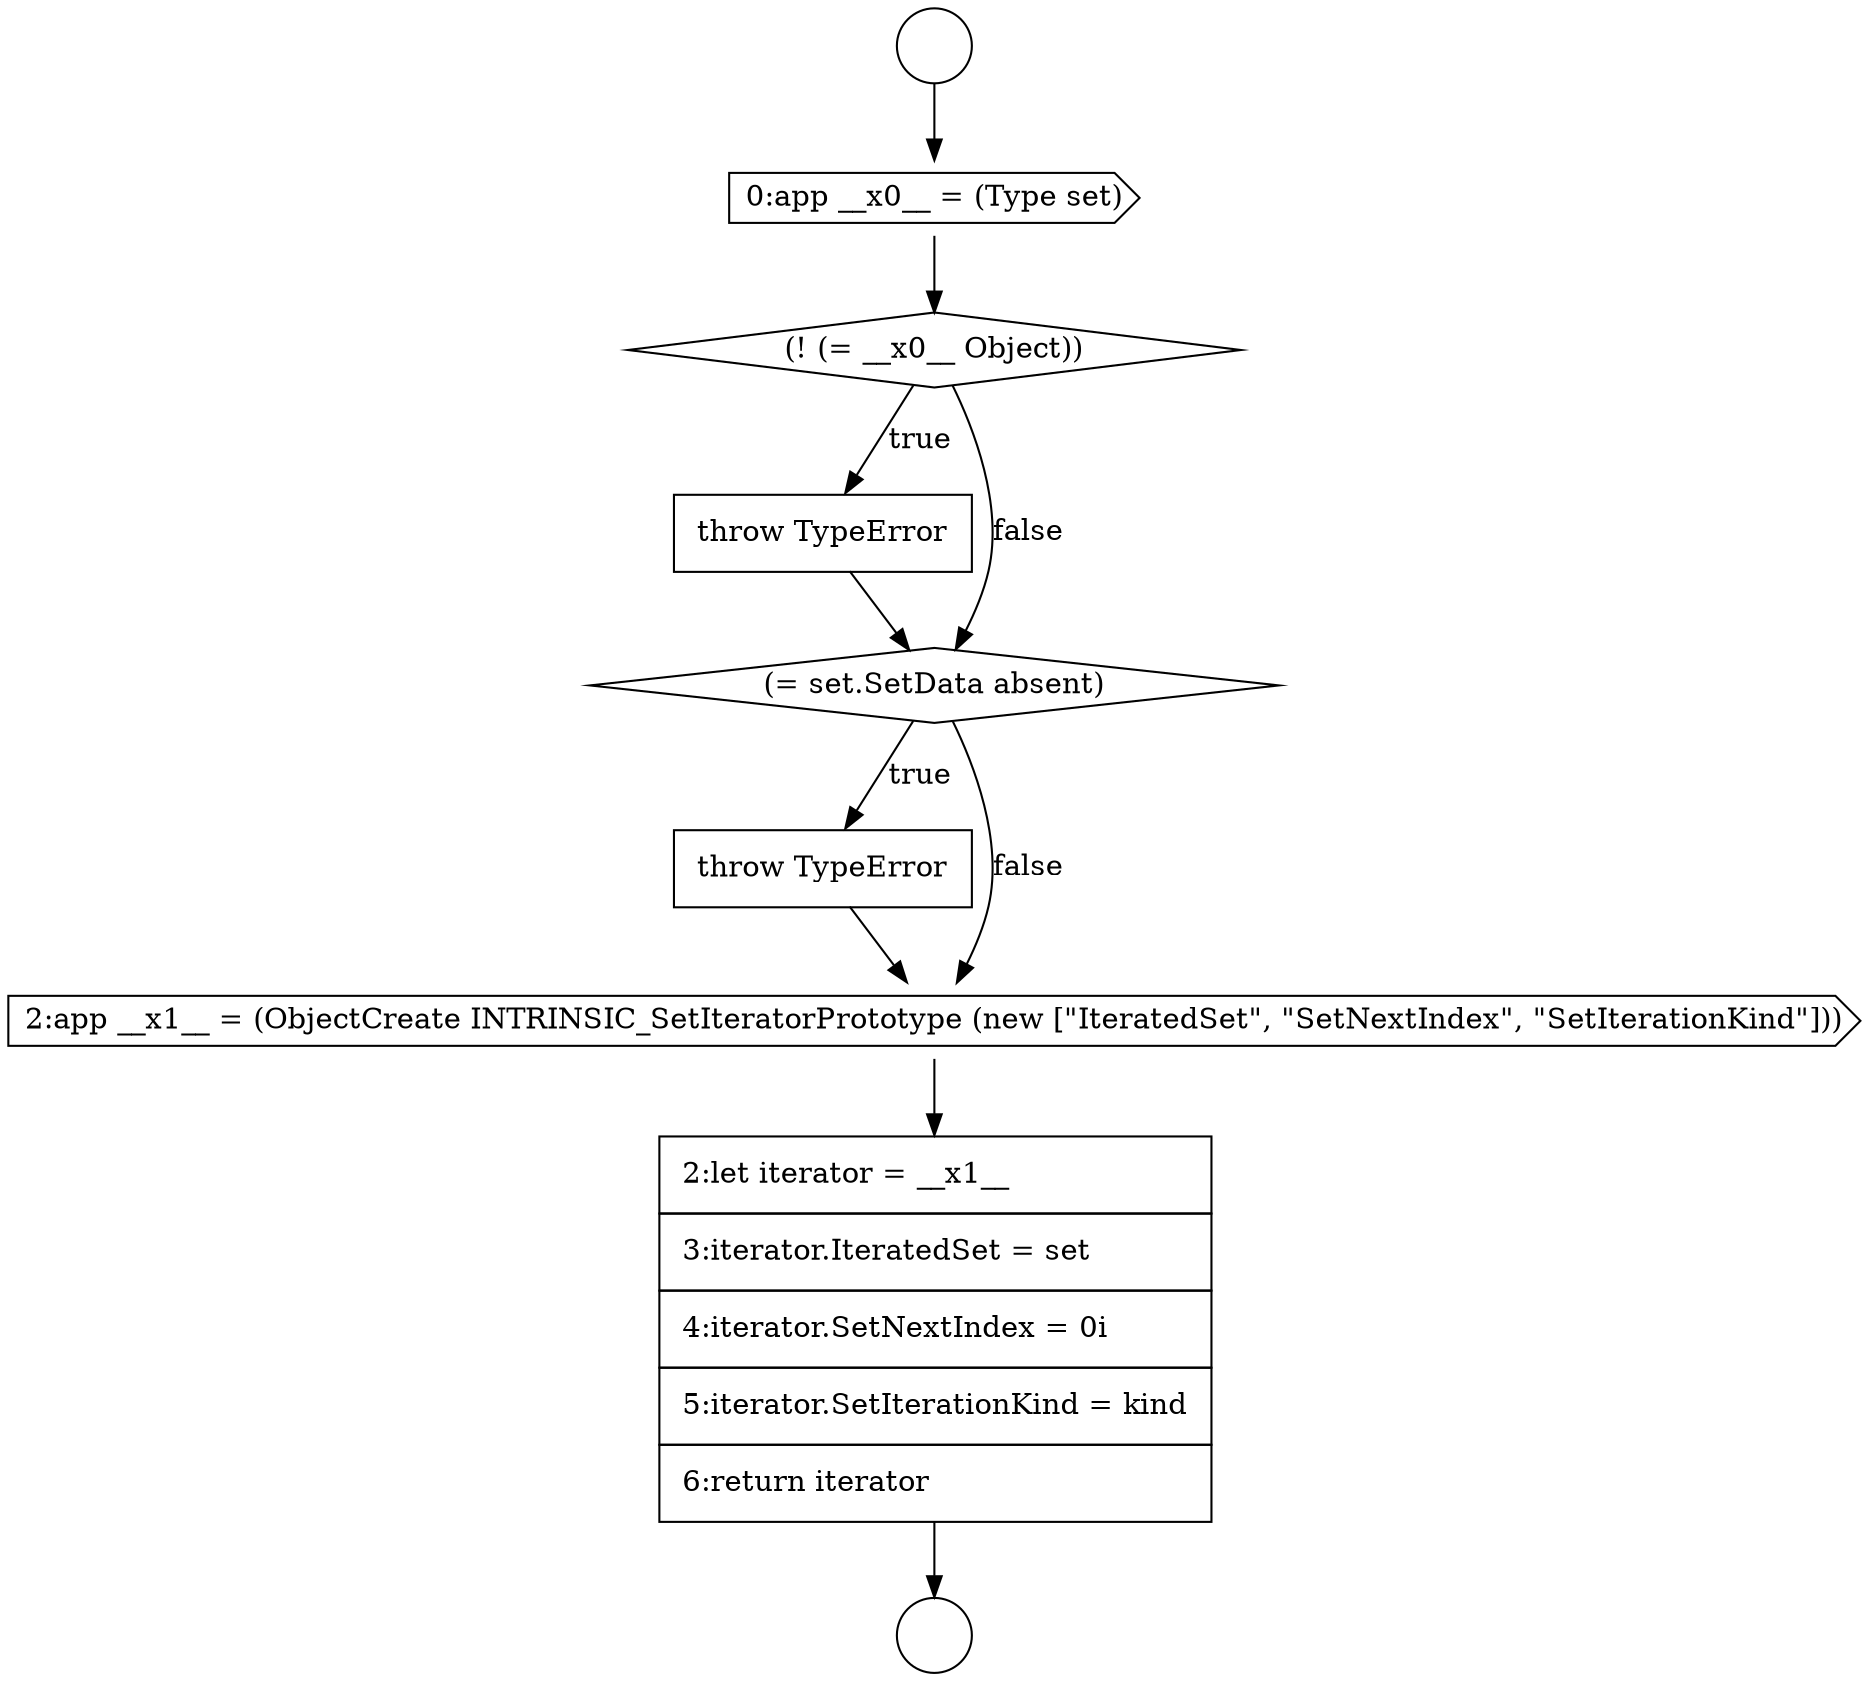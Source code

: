 digraph {
  node14716 [shape=none, margin=0, label=<<font color="black">
    <table border="0" cellborder="1" cellspacing="0" cellpadding="10">
      <tr><td align="left">throw TypeError</td></tr>
    </table>
  </font>> color="black" fillcolor="white" style=filled]
  node14718 [shape=none, margin=0, label=<<font color="black">
    <table border="0" cellborder="1" cellspacing="0" cellpadding="10">
      <tr><td align="left">2:let iterator = __x1__</td></tr>
      <tr><td align="left">3:iterator.IteratedSet = set</td></tr>
      <tr><td align="left">4:iterator.SetNextIndex = 0i</td></tr>
      <tr><td align="left">5:iterator.SetIterationKind = kind</td></tr>
      <tr><td align="left">6:return iterator</td></tr>
    </table>
  </font>> color="black" fillcolor="white" style=filled]
  node14712 [shape=cds, label=<<font color="black">0:app __x0__ = (Type set)</font>> color="black" fillcolor="white" style=filled]
  node14713 [shape=diamond, label=<<font color="black">(! (= __x0__ Object))</font>> color="black" fillcolor="white" style=filled]
  node14714 [shape=none, margin=0, label=<<font color="black">
    <table border="0" cellborder="1" cellspacing="0" cellpadding="10">
      <tr><td align="left">throw TypeError</td></tr>
    </table>
  </font>> color="black" fillcolor="white" style=filled]
  node14711 [shape=circle label=" " color="black" fillcolor="white" style=filled]
  node14710 [shape=circle label=" " color="black" fillcolor="white" style=filled]
  node14715 [shape=diamond, label=<<font color="black">(= set.SetData absent)</font>> color="black" fillcolor="white" style=filled]
  node14717 [shape=cds, label=<<font color="black">2:app __x1__ = (ObjectCreate INTRINSIC_SetIteratorPrototype (new [&quot;IteratedSet&quot;, &quot;SetNextIndex&quot;, &quot;SetIterationKind&quot;]))</font>> color="black" fillcolor="white" style=filled]
  node14716 -> node14717 [ color="black"]
  node14714 -> node14715 [ color="black"]
  node14715 -> node14716 [label=<<font color="black">true</font>> color="black"]
  node14715 -> node14717 [label=<<font color="black">false</font>> color="black"]
  node14710 -> node14712 [ color="black"]
  node14713 -> node14714 [label=<<font color="black">true</font>> color="black"]
  node14713 -> node14715 [label=<<font color="black">false</font>> color="black"]
  node14718 -> node14711 [ color="black"]
  node14712 -> node14713 [ color="black"]
  node14717 -> node14718 [ color="black"]
}
